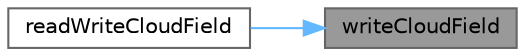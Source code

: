 digraph "writeCloudField"
{
 // LATEX_PDF_SIZE
  bgcolor="transparent";
  edge [fontname=Helvetica,fontsize=10,labelfontname=Helvetica,labelfontsize=10];
  node [fontname=Helvetica,fontsize=10,shape=box,height=0.2,width=0.4];
  rankdir="RL";
  Node1 [id="Node000001",label="writeCloudField",height=0.2,width=0.4,color="gray40", fillcolor="grey60", style="filled", fontcolor="black",tooltip=" "];
  Node1 -> Node2 [id="edge1_Node000001_Node000002",dir="back",color="steelblue1",style="solid",tooltip=" "];
  Node2 [id="Node000002",label="readWriteCloudField",height=0.2,width=0.4,color="grey40", fillcolor="white", style="filled",URL="$namespaceFoam_1_1ensightOutput.html#ad00e128dd3e63ae2b8cb3f539c8106e7",tooltip=" "];
}
